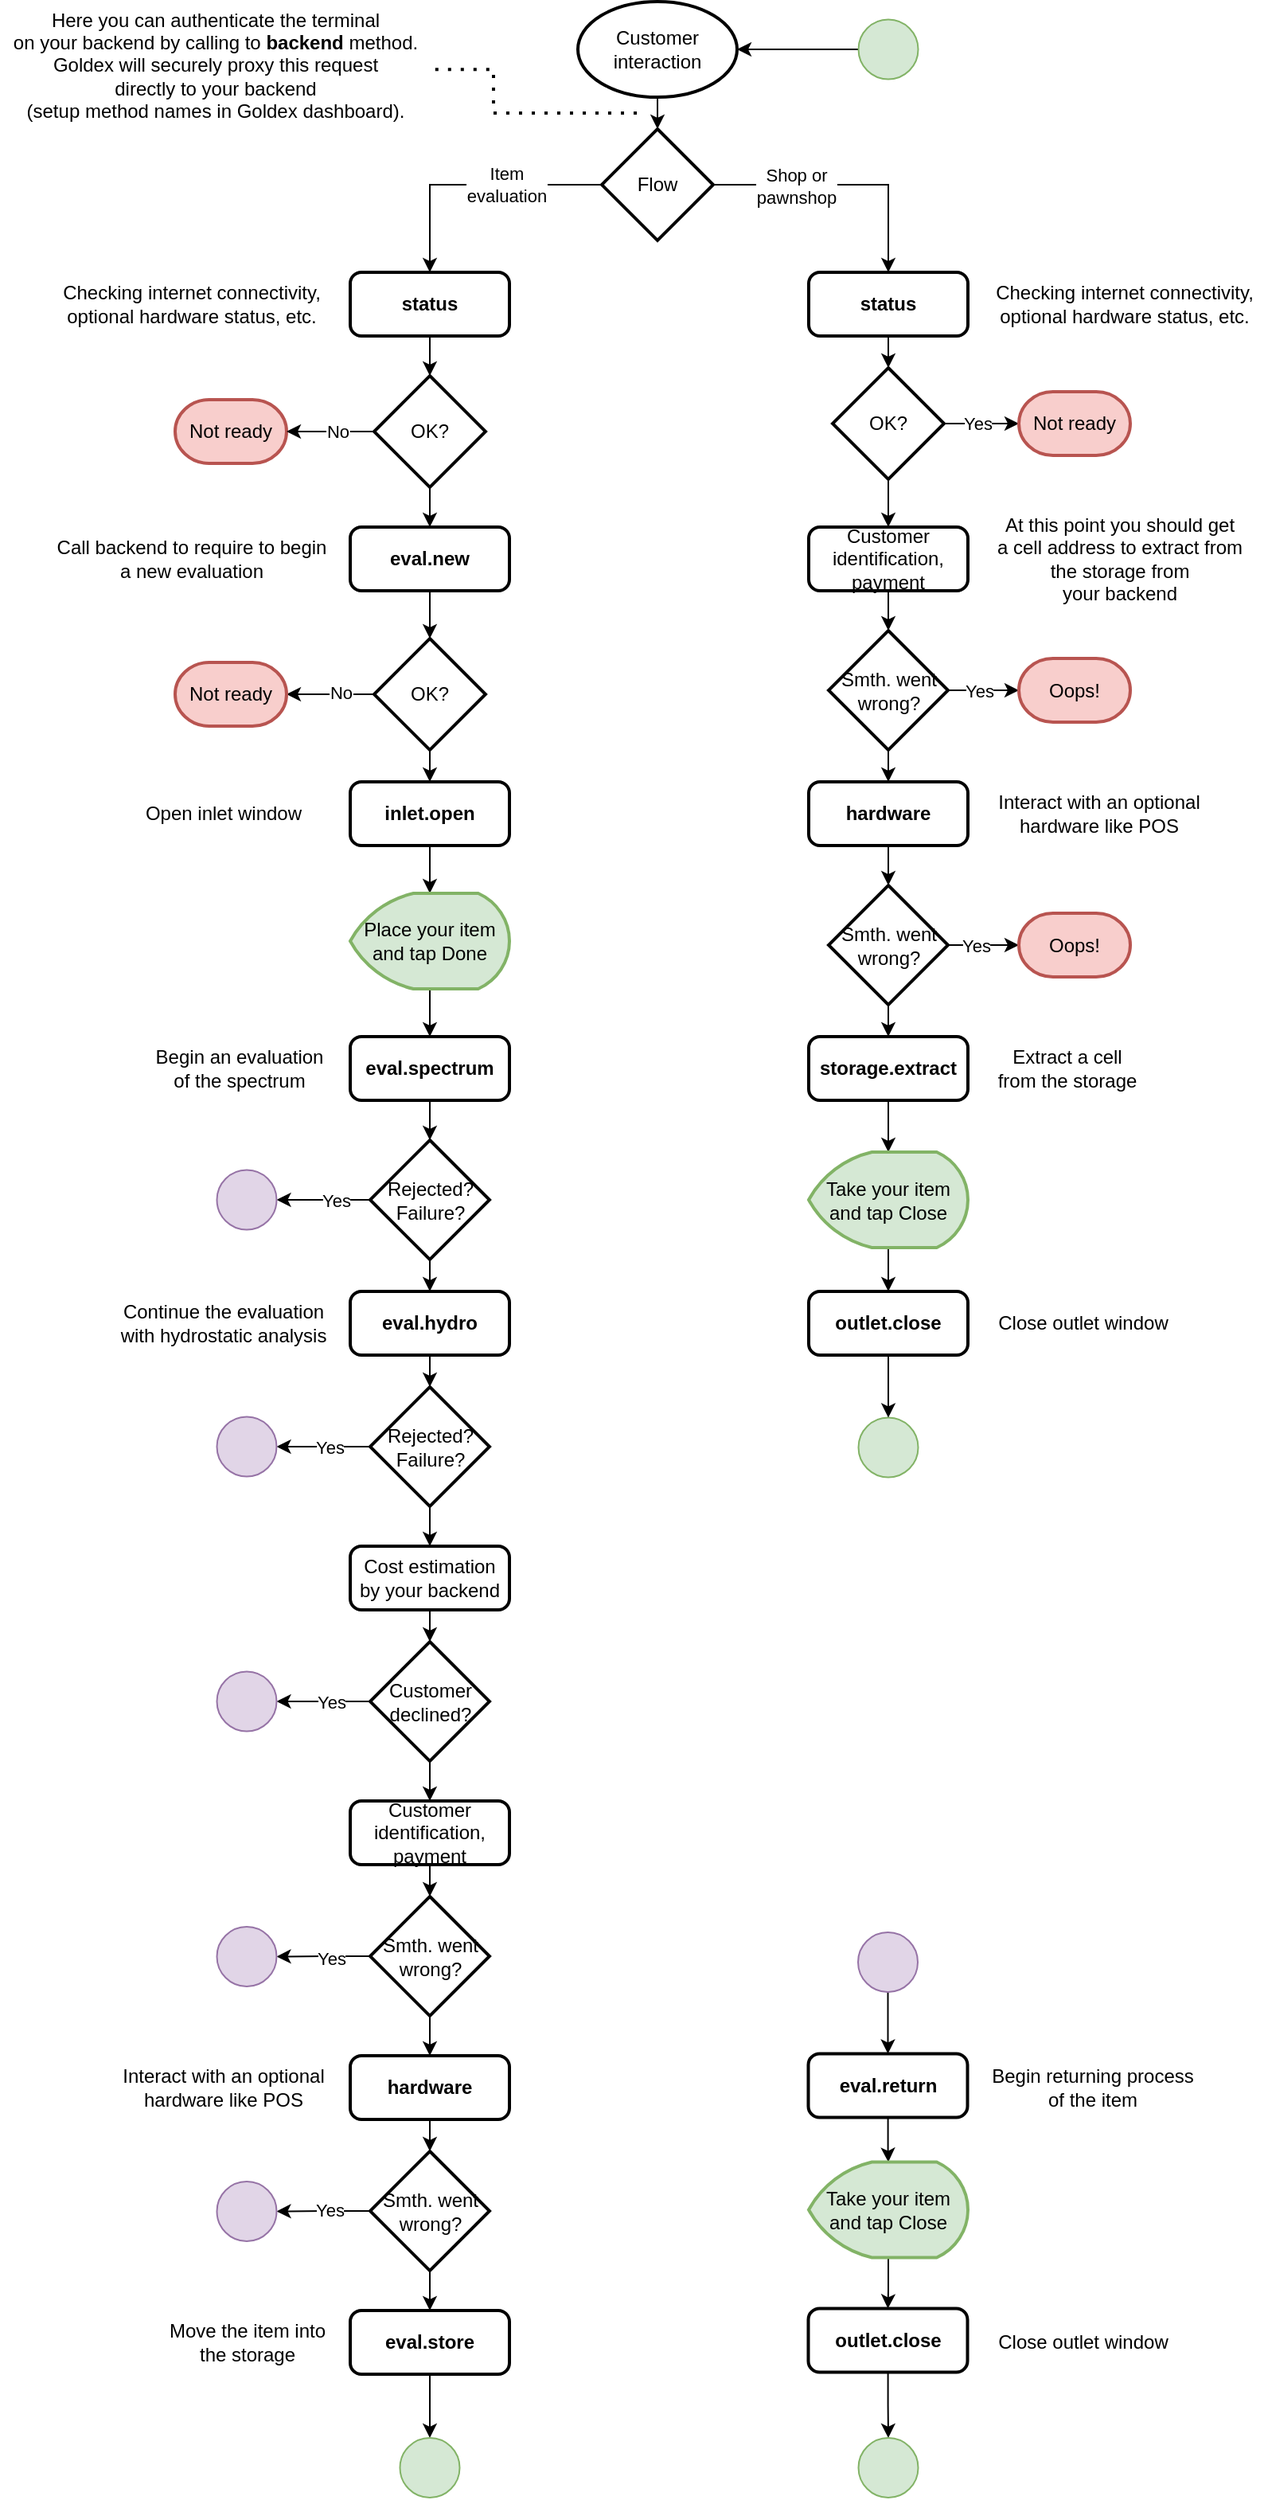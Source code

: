<mxfile version="15.4.0" type="device"><diagram name="Page-1" id="c7558073-3199-34d8-9f00-42111426c3f3"><mxGraphModel dx="4063" dy="2377" grid="1" gridSize="10" guides="1" tooltips="1" connect="1" arrows="1" fold="1" page="1" pageScale="1" pageWidth="826" pageHeight="1169" background="none" math="0" shadow="0"><root><mxCell id="0"/><mxCell id="1" parent="0"/><mxCell id="Kv47ocOxFA50pSJ0t36f-98" style="edgeStyle=orthogonalEdgeStyle;rounded=0;orthogonalLoop=1;jettySize=auto;html=1;exitX=0.5;exitY=1;exitDx=0;exitDy=0;exitPerimeter=0;entryX=0.5;entryY=0;entryDx=0;entryDy=0;entryPerimeter=0;" edge="1" parent="1" source="Kv47ocOxFA50pSJ0t36f-96" target="Kv47ocOxFA50pSJ0t36f-97"><mxGeometry relative="1" as="geometry"/></mxCell><mxCell id="Kv47ocOxFA50pSJ0t36f-96" value="Customer&lt;br&gt;interaction" style="strokeWidth=2;html=1;shape=mxgraph.flowchart.start_1;whiteSpace=wrap;" vertex="1" parent="1"><mxGeometry x="363" y="30" width="100" height="60" as="geometry"/></mxCell><mxCell id="Kv47ocOxFA50pSJ0t36f-103" style="edgeStyle=orthogonalEdgeStyle;rounded=0;orthogonalLoop=1;jettySize=auto;html=1;entryX=0.5;entryY=0;entryDx=0;entryDy=0;" edge="1" parent="1" source="Kv47ocOxFA50pSJ0t36f-97" target="Kv47ocOxFA50pSJ0t36f-101"><mxGeometry relative="1" as="geometry"/></mxCell><mxCell id="Kv47ocOxFA50pSJ0t36f-117" value="Item &lt;br&gt;evaluation" style="edgeLabel;html=1;align=center;verticalAlign=middle;resizable=0;points=[];" vertex="1" connectable="0" parent="Kv47ocOxFA50pSJ0t36f-103"><mxGeometry x="-0.26" relative="1" as="geometry"><mxPoint as="offset"/></mxGeometry></mxCell><mxCell id="Kv47ocOxFA50pSJ0t36f-213" style="edgeStyle=orthogonalEdgeStyle;rounded=0;orthogonalLoop=1;jettySize=auto;html=1;entryX=0.5;entryY=0;entryDx=0;entryDy=0;" edge="1" parent="1" source="Kv47ocOxFA50pSJ0t36f-97" target="Kv47ocOxFA50pSJ0t36f-211"><mxGeometry relative="1" as="geometry"/></mxCell><mxCell id="Kv47ocOxFA50pSJ0t36f-214" value="Shop or&lt;br&gt;pawnshop" style="edgeLabel;html=1;align=center;verticalAlign=middle;resizable=0;points=[];" vertex="1" connectable="0" parent="Kv47ocOxFA50pSJ0t36f-213"><mxGeometry x="-0.376" y="-1" relative="1" as="geometry"><mxPoint as="offset"/></mxGeometry></mxCell><mxCell id="Kv47ocOxFA50pSJ0t36f-97" value="Flow" style="strokeWidth=2;html=1;shape=mxgraph.flowchart.decision;whiteSpace=wrap;" vertex="1" parent="1"><mxGeometry x="378" y="110" width="70" height="70" as="geometry"/></mxCell><mxCell id="Kv47ocOxFA50pSJ0t36f-105" style="edgeStyle=orthogonalEdgeStyle;rounded=0;orthogonalLoop=1;jettySize=auto;html=1;entryX=0.5;entryY=0;entryDx=0;entryDy=0;entryPerimeter=0;" edge="1" parent="1" source="Kv47ocOxFA50pSJ0t36f-101" target="Kv47ocOxFA50pSJ0t36f-104"><mxGeometry relative="1" as="geometry"/></mxCell><mxCell id="Kv47ocOxFA50pSJ0t36f-101" value="&lt;b&gt;status&lt;/b&gt;" style="rounded=1;whiteSpace=wrap;html=1;absoluteArcSize=1;arcSize=14;strokeWidth=2;" vertex="1" parent="1"><mxGeometry x="220" y="200" width="100" height="40" as="geometry"/></mxCell><mxCell id="Kv47ocOxFA50pSJ0t36f-102" value="Not ready" style="strokeWidth=2;html=1;shape=mxgraph.flowchart.terminator;whiteSpace=wrap;fillColor=#f8cecc;strokeColor=#b85450;" vertex="1" parent="1"><mxGeometry x="110" y="280" width="70" height="40" as="geometry"/></mxCell><mxCell id="Kv47ocOxFA50pSJ0t36f-106" style="edgeStyle=orthogonalEdgeStyle;rounded=0;orthogonalLoop=1;jettySize=auto;html=1;exitX=0;exitY=0.5;exitDx=0;exitDy=0;exitPerimeter=0;entryX=1;entryY=0.5;entryDx=0;entryDy=0;entryPerimeter=0;" edge="1" parent="1" source="Kv47ocOxFA50pSJ0t36f-104" target="Kv47ocOxFA50pSJ0t36f-102"><mxGeometry relative="1" as="geometry"/></mxCell><mxCell id="Kv47ocOxFA50pSJ0t36f-107" value="No" style="edgeLabel;html=1;align=center;verticalAlign=middle;resizable=0;points=[];" vertex="1" connectable="0" parent="Kv47ocOxFA50pSJ0t36f-106"><mxGeometry x="-0.172" relative="1" as="geometry"><mxPoint as="offset"/></mxGeometry></mxCell><mxCell id="Kv47ocOxFA50pSJ0t36f-109" style="edgeStyle=orthogonalEdgeStyle;rounded=0;orthogonalLoop=1;jettySize=auto;html=1;entryX=0.5;entryY=0;entryDx=0;entryDy=0;" edge="1" parent="1" source="Kv47ocOxFA50pSJ0t36f-104" target="Kv47ocOxFA50pSJ0t36f-108"><mxGeometry relative="1" as="geometry"/></mxCell><mxCell id="Kv47ocOxFA50pSJ0t36f-104" value="OK?" style="strokeWidth=2;html=1;shape=mxgraph.flowchart.decision;whiteSpace=wrap;" vertex="1" parent="1"><mxGeometry x="235" y="265" width="70" height="70" as="geometry"/></mxCell><mxCell id="Kv47ocOxFA50pSJ0t36f-116" style="edgeStyle=orthogonalEdgeStyle;rounded=0;orthogonalLoop=1;jettySize=auto;html=1;entryX=0.5;entryY=0;entryDx=0;entryDy=0;entryPerimeter=0;" edge="1" parent="1" source="Kv47ocOxFA50pSJ0t36f-108" target="Kv47ocOxFA50pSJ0t36f-112"><mxGeometry relative="1" as="geometry"/></mxCell><mxCell id="Kv47ocOxFA50pSJ0t36f-108" value="&lt;b&gt;eval.new&lt;/b&gt;" style="rounded=1;whiteSpace=wrap;html=1;absoluteArcSize=1;arcSize=14;strokeWidth=2;" vertex="1" parent="1"><mxGeometry x="220" y="360" width="100" height="40" as="geometry"/></mxCell><mxCell id="Kv47ocOxFA50pSJ0t36f-111" value="Checking internet connectivity,&lt;br&gt;optional hardware status, etc." style="text;html=1;align=center;verticalAlign=middle;resizable=0;points=[];autosize=1;strokeColor=none;fillColor=none;" vertex="1" parent="1"><mxGeometry x="30" y="205" width="180" height="30" as="geometry"/></mxCell><mxCell id="Kv47ocOxFA50pSJ0t36f-114" style="edgeStyle=orthogonalEdgeStyle;rounded=0;orthogonalLoop=1;jettySize=auto;html=1;entryX=1;entryY=0.5;entryDx=0;entryDy=0;entryPerimeter=0;" edge="1" parent="1" source="Kv47ocOxFA50pSJ0t36f-112" target="Kv47ocOxFA50pSJ0t36f-113"><mxGeometry relative="1" as="geometry"/></mxCell><mxCell id="Kv47ocOxFA50pSJ0t36f-115" value="No" style="edgeLabel;html=1;align=center;verticalAlign=middle;resizable=0;points=[];" vertex="1" connectable="0" parent="Kv47ocOxFA50pSJ0t36f-114"><mxGeometry x="-0.231" y="-1" relative="1" as="geometry"><mxPoint as="offset"/></mxGeometry></mxCell><mxCell id="Kv47ocOxFA50pSJ0t36f-119" style="edgeStyle=orthogonalEdgeStyle;rounded=0;orthogonalLoop=1;jettySize=auto;html=1;entryX=0.5;entryY=0;entryDx=0;entryDy=0;" edge="1" parent="1" source="Kv47ocOxFA50pSJ0t36f-112" target="Kv47ocOxFA50pSJ0t36f-118"><mxGeometry relative="1" as="geometry"/></mxCell><mxCell id="Kv47ocOxFA50pSJ0t36f-112" value="OK?" style="strokeWidth=2;html=1;shape=mxgraph.flowchart.decision;whiteSpace=wrap;" vertex="1" parent="1"><mxGeometry x="235" y="430" width="70" height="70" as="geometry"/></mxCell><mxCell id="Kv47ocOxFA50pSJ0t36f-113" value="Not ready" style="strokeWidth=2;html=1;shape=mxgraph.flowchart.terminator;whiteSpace=wrap;fillColor=#f8cecc;strokeColor=#b85450;" vertex="1" parent="1"><mxGeometry x="110" y="445" width="70" height="40" as="geometry"/></mxCell><mxCell id="Kv47ocOxFA50pSJ0t36f-171" style="edgeStyle=orthogonalEdgeStyle;rounded=0;orthogonalLoop=1;jettySize=auto;html=1;entryX=0.5;entryY=0;entryDx=0;entryDy=0;entryPerimeter=0;" edge="1" parent="1" source="Kv47ocOxFA50pSJ0t36f-118" target="Kv47ocOxFA50pSJ0t36f-170"><mxGeometry relative="1" as="geometry"/></mxCell><mxCell id="Kv47ocOxFA50pSJ0t36f-118" value="&lt;b&gt;inlet.open&lt;/b&gt;" style="rounded=1;whiteSpace=wrap;html=1;absoluteArcSize=1;arcSize=14;strokeWidth=2;" vertex="1" parent="1"><mxGeometry x="220" y="520" width="100" height="40" as="geometry"/></mxCell><mxCell id="Kv47ocOxFA50pSJ0t36f-120" value="Call backend to require to begin&lt;br&gt;a new evaluation" style="text;html=1;align=center;verticalAlign=middle;resizable=0;points=[];autosize=1;strokeColor=none;fillColor=none;" vertex="1" parent="1"><mxGeometry x="30" y="365" width="180" height="30" as="geometry"/></mxCell><mxCell id="Kv47ocOxFA50pSJ0t36f-121" value="Open inlet window" style="text;html=1;align=center;verticalAlign=middle;resizable=0;points=[];autosize=1;strokeColor=none;fillColor=none;" vertex="1" parent="1"><mxGeometry x="85" y="530" width="110" height="20" as="geometry"/></mxCell><mxCell id="Kv47ocOxFA50pSJ0t36f-126" style="edgeStyle=orthogonalEdgeStyle;rounded=0;orthogonalLoop=1;jettySize=auto;html=1;entryX=0.5;entryY=0;entryDx=0;entryDy=0;entryPerimeter=0;" edge="1" parent="1" source="Kv47ocOxFA50pSJ0t36f-122" target="Kv47ocOxFA50pSJ0t36f-125"><mxGeometry relative="1" as="geometry"/></mxCell><mxCell id="Kv47ocOxFA50pSJ0t36f-122" value="&lt;b&gt;eval.spectrum&lt;/b&gt;" style="rounded=1;whiteSpace=wrap;html=1;absoluteArcSize=1;arcSize=14;strokeWidth=2;" vertex="1" parent="1"><mxGeometry x="220" y="680" width="100" height="40" as="geometry"/></mxCell><mxCell id="Kv47ocOxFA50pSJ0t36f-124" value="Begin an evaluation&lt;br&gt;of the spectrum" style="text;html=1;align=center;verticalAlign=middle;resizable=0;points=[];autosize=1;strokeColor=none;fillColor=none;" vertex="1" parent="1"><mxGeometry x="90" y="685" width="120" height="30" as="geometry"/></mxCell><mxCell id="Kv47ocOxFA50pSJ0t36f-130" style="edgeStyle=orthogonalEdgeStyle;rounded=0;orthogonalLoop=1;jettySize=auto;html=1;entryX=0.5;entryY=0;entryDx=0;entryDy=0;" edge="1" parent="1" source="Kv47ocOxFA50pSJ0t36f-125" target="Kv47ocOxFA50pSJ0t36f-129"><mxGeometry relative="1" as="geometry"/></mxCell><mxCell id="Kv47ocOxFA50pSJ0t36f-141" style="edgeStyle=orthogonalEdgeStyle;rounded=0;orthogonalLoop=1;jettySize=auto;html=1;exitX=0;exitY=0.5;exitDx=0;exitDy=0;exitPerimeter=0;entryX=1;entryY=0.5;entryDx=0;entryDy=0;entryPerimeter=0;" edge="1" parent="1" source="Kv47ocOxFA50pSJ0t36f-125" target="Kv47ocOxFA50pSJ0t36f-151"><mxGeometry relative="1" as="geometry"><mxPoint x="80" y="782.833" as="targetPoint"/></mxGeometry></mxCell><mxCell id="Kv47ocOxFA50pSJ0t36f-205" value="Yes" style="edgeLabel;html=1;align=center;verticalAlign=middle;resizable=0;points=[];" vertex="1" connectable="0" parent="Kv47ocOxFA50pSJ0t36f-141"><mxGeometry x="-0.247" relative="1" as="geometry"><mxPoint as="offset"/></mxGeometry></mxCell><mxCell id="Kv47ocOxFA50pSJ0t36f-125" value="Rejected?&lt;br&gt;Failure?" style="strokeWidth=2;html=1;shape=mxgraph.flowchart.decision;whiteSpace=wrap;" vertex="1" parent="1"><mxGeometry x="232.5" y="745" width="75" height="75" as="geometry"/></mxCell><mxCell id="Kv47ocOxFA50pSJ0t36f-132" style="edgeStyle=orthogonalEdgeStyle;rounded=0;orthogonalLoop=1;jettySize=auto;html=1;entryX=0.5;entryY=0;entryDx=0;entryDy=0;entryPerimeter=0;" edge="1" parent="1" source="Kv47ocOxFA50pSJ0t36f-129" target="Kv47ocOxFA50pSJ0t36f-131"><mxGeometry relative="1" as="geometry"/></mxCell><mxCell id="Kv47ocOxFA50pSJ0t36f-129" value="&lt;b&gt;eval.hydro&lt;/b&gt;" style="rounded=1;whiteSpace=wrap;html=1;absoluteArcSize=1;arcSize=14;strokeWidth=2;" vertex="1" parent="1"><mxGeometry x="220" y="840" width="100" height="40" as="geometry"/></mxCell><mxCell id="Kv47ocOxFA50pSJ0t36f-136" style="edgeStyle=orthogonalEdgeStyle;rounded=0;orthogonalLoop=1;jettySize=auto;html=1;entryX=0.5;entryY=0;entryDx=0;entryDy=0;" edge="1" parent="1" source="Kv47ocOxFA50pSJ0t36f-131" target="Kv47ocOxFA50pSJ0t36f-134"><mxGeometry relative="1" as="geometry"/></mxCell><mxCell id="Kv47ocOxFA50pSJ0t36f-140" style="edgeStyle=orthogonalEdgeStyle;rounded=0;orthogonalLoop=1;jettySize=auto;html=1;exitX=0;exitY=0.5;exitDx=0;exitDy=0;exitPerimeter=0;entryX=1;entryY=0.5;entryDx=0;entryDy=0;entryPerimeter=0;" edge="1" parent="1" source="Kv47ocOxFA50pSJ0t36f-131" target="Kv47ocOxFA50pSJ0t36f-152"><mxGeometry relative="1" as="geometry"><mxPoint x="80" y="937.833" as="targetPoint"/></mxGeometry></mxCell><mxCell id="Kv47ocOxFA50pSJ0t36f-206" value="Yes" style="edgeLabel;html=1;align=center;verticalAlign=middle;resizable=0;points=[];" vertex="1" connectable="0" parent="Kv47ocOxFA50pSJ0t36f-140"><mxGeometry x="-0.134" relative="1" as="geometry"><mxPoint as="offset"/></mxGeometry></mxCell><mxCell id="Kv47ocOxFA50pSJ0t36f-131" value="Rejected?&lt;br&gt;Failure?" style="strokeWidth=2;html=1;shape=mxgraph.flowchart.decision;whiteSpace=wrap;" vertex="1" parent="1"><mxGeometry x="232.5" y="900" width="75" height="75" as="geometry"/></mxCell><mxCell id="Kv47ocOxFA50pSJ0t36f-138" style="edgeStyle=orthogonalEdgeStyle;rounded=0;orthogonalLoop=1;jettySize=auto;html=1;entryX=0.5;entryY=0;entryDx=0;entryDy=0;entryPerimeter=0;" edge="1" parent="1" source="Kv47ocOxFA50pSJ0t36f-134" target="Kv47ocOxFA50pSJ0t36f-137"><mxGeometry relative="1" as="geometry"/></mxCell><mxCell id="Kv47ocOxFA50pSJ0t36f-134" value="Cost estimation by your backend" style="rounded=1;whiteSpace=wrap;html=1;absoluteArcSize=1;arcSize=14;strokeWidth=2;" vertex="1" parent="1"><mxGeometry x="220" y="1000" width="100" height="40" as="geometry"/></mxCell><mxCell id="Kv47ocOxFA50pSJ0t36f-135" value="Continue the evaluation&lt;br&gt;with hydrostatic analysis" style="text;html=1;align=center;verticalAlign=middle;resizable=0;points=[];autosize=1;strokeColor=none;fillColor=none;" vertex="1" parent="1"><mxGeometry x="70" y="845" width="140" height="30" as="geometry"/></mxCell><mxCell id="Kv47ocOxFA50pSJ0t36f-139" style="edgeStyle=orthogonalEdgeStyle;rounded=0;orthogonalLoop=1;jettySize=auto;html=1;exitX=0;exitY=0.5;exitDx=0;exitDy=0;exitPerimeter=0;startArrow=none;entryX=1;entryY=0.5;entryDx=0;entryDy=0;entryPerimeter=0;" edge="1" parent="1" source="Kv47ocOxFA50pSJ0t36f-153" target="Kv47ocOxFA50pSJ0t36f-153"><mxGeometry relative="1" as="geometry"><mxPoint x="60" y="1097.4" as="targetPoint"/></mxGeometry></mxCell><mxCell id="Kv47ocOxFA50pSJ0t36f-143" style="edgeStyle=orthogonalEdgeStyle;rounded=0;orthogonalLoop=1;jettySize=auto;html=1;entryX=0.5;entryY=0;entryDx=0;entryDy=0;" edge="1" parent="1" source="Kv47ocOxFA50pSJ0t36f-137" target="Kv47ocOxFA50pSJ0t36f-142"><mxGeometry relative="1" as="geometry"/></mxCell><mxCell id="Kv47ocOxFA50pSJ0t36f-156" style="edgeStyle=orthogonalEdgeStyle;rounded=0;orthogonalLoop=1;jettySize=auto;html=1;exitX=0;exitY=0.5;exitDx=0;exitDy=0;exitPerimeter=0;entryX=1;entryY=0.5;entryDx=0;entryDy=0;entryPerimeter=0;" edge="1" parent="1" source="Kv47ocOxFA50pSJ0t36f-137" target="Kv47ocOxFA50pSJ0t36f-153"><mxGeometry relative="1" as="geometry"/></mxCell><mxCell id="Kv47ocOxFA50pSJ0t36f-207" value="Yes" style="edgeLabel;html=1;align=center;verticalAlign=middle;resizable=0;points=[];" vertex="1" connectable="0" parent="Kv47ocOxFA50pSJ0t36f-156"><mxGeometry x="-0.153" relative="1" as="geometry"><mxPoint as="offset"/></mxGeometry></mxCell><mxCell id="Kv47ocOxFA50pSJ0t36f-137" value="Customer&lt;br&gt;declined?" style="strokeWidth=2;html=1;shape=mxgraph.flowchart.decision;whiteSpace=wrap;" vertex="1" parent="1"><mxGeometry x="232.5" y="1060" width="75" height="75" as="geometry"/></mxCell><mxCell id="Kv47ocOxFA50pSJ0t36f-145" style="edgeStyle=orthogonalEdgeStyle;rounded=0;orthogonalLoop=1;jettySize=auto;html=1;exitX=0.5;exitY=1;exitDx=0;exitDy=0;entryX=0.5;entryY=0;entryDx=0;entryDy=0;entryPerimeter=0;" edge="1" parent="1" source="Kv47ocOxFA50pSJ0t36f-142" target="Kv47ocOxFA50pSJ0t36f-144"><mxGeometry relative="1" as="geometry"/></mxCell><mxCell id="Kv47ocOxFA50pSJ0t36f-142" value="Customer identification, payment" style="rounded=1;whiteSpace=wrap;html=1;absoluteArcSize=1;arcSize=14;strokeWidth=2;" vertex="1" parent="1"><mxGeometry x="220" y="1160" width="100" height="40" as="geometry"/></mxCell><mxCell id="Kv47ocOxFA50pSJ0t36f-146" style="edgeStyle=orthogonalEdgeStyle;rounded=0;orthogonalLoop=1;jettySize=auto;html=1;exitX=0;exitY=0.5;exitDx=0;exitDy=0;exitPerimeter=0;entryX=1;entryY=0.5;entryDx=0;entryDy=0;entryPerimeter=0;" edge="1" parent="1" source="Kv47ocOxFA50pSJ0t36f-144" target="Kv47ocOxFA50pSJ0t36f-155"><mxGeometry relative="1" as="geometry"><mxPoint x="-20" y="1257.286" as="targetPoint"/></mxGeometry></mxCell><mxCell id="Kv47ocOxFA50pSJ0t36f-208" value="Yes" style="edgeLabel;html=1;align=center;verticalAlign=middle;resizable=0;points=[];" vertex="1" connectable="0" parent="Kv47ocOxFA50pSJ0t36f-146"><mxGeometry x="-0.167" y="1" relative="1" as="geometry"><mxPoint as="offset"/></mxGeometry></mxCell><mxCell id="Kv47ocOxFA50pSJ0t36f-178" style="edgeStyle=orthogonalEdgeStyle;rounded=0;orthogonalLoop=1;jettySize=auto;html=1;entryX=0.5;entryY=0;entryDx=0;entryDy=0;" edge="1" parent="1" source="Kv47ocOxFA50pSJ0t36f-144" target="Kv47ocOxFA50pSJ0t36f-176"><mxGeometry relative="1" as="geometry"/></mxCell><mxCell id="Kv47ocOxFA50pSJ0t36f-144" value="Smth. went wrong?" style="strokeWidth=2;html=1;shape=mxgraph.flowchart.decision;whiteSpace=wrap;" vertex="1" parent="1"><mxGeometry x="232.5" y="1220" width="75" height="75" as="geometry"/></mxCell><mxCell id="Kv47ocOxFA50pSJ0t36f-164" style="edgeStyle=orthogonalEdgeStyle;rounded=0;orthogonalLoop=1;jettySize=auto;html=1;entryX=0.5;entryY=0;entryDx=0;entryDy=0;entryPerimeter=0;" edge="1" parent="1" source="Kv47ocOxFA50pSJ0t36f-147" target="Kv47ocOxFA50pSJ0t36f-163"><mxGeometry relative="1" as="geometry"/></mxCell><mxCell id="Kv47ocOxFA50pSJ0t36f-147" value="&lt;b&gt;eval.store&lt;/b&gt;" style="rounded=1;whiteSpace=wrap;html=1;absoluteArcSize=1;arcSize=14;strokeWidth=2;" vertex="1" parent="1"><mxGeometry x="220" y="1480" width="100" height="40" as="geometry"/></mxCell><mxCell id="Kv47ocOxFA50pSJ0t36f-149" value="Move the item into&lt;br&gt;the storage" style="text;html=1;align=center;verticalAlign=middle;resizable=0;points=[];autosize=1;strokeColor=none;fillColor=none;" vertex="1" parent="1"><mxGeometry x="100" y="1485" width="110" height="30" as="geometry"/></mxCell><mxCell id="Kv47ocOxFA50pSJ0t36f-168" style="edgeStyle=orthogonalEdgeStyle;rounded=0;orthogonalLoop=1;jettySize=auto;html=1;entryX=0.5;entryY=0;entryDx=0;entryDy=0;entryPerimeter=0;" edge="1" parent="1" source="Kv47ocOxFA50pSJ0t36f-150" target="Kv47ocOxFA50pSJ0t36f-167"><mxGeometry relative="1" as="geometry"/></mxCell><mxCell id="Kv47ocOxFA50pSJ0t36f-150" value="&lt;b&gt;eval.return&lt;/b&gt;" style="rounded=1;whiteSpace=wrap;html=1;absoluteArcSize=1;arcSize=14;strokeWidth=2;" vertex="1" parent="1"><mxGeometry x="507.75" y="1318.75" width="100" height="40" as="geometry"/></mxCell><mxCell id="Kv47ocOxFA50pSJ0t36f-151" value="" style="verticalLabelPosition=bottom;verticalAlign=top;html=1;shape=mxgraph.flowchart.on-page_reference;fillColor=#e1d5e7;strokeColor=#9673a6;" vertex="1" parent="1"><mxGeometry x="136.25" y="763.75" width="37.5" height="37.5" as="geometry"/></mxCell><mxCell id="Kv47ocOxFA50pSJ0t36f-152" value="" style="verticalLabelPosition=bottom;verticalAlign=top;html=1;shape=mxgraph.flowchart.on-page_reference;fillColor=#e1d5e7;strokeColor=#9673a6;" vertex="1" parent="1"><mxGeometry x="136.25" y="918.75" width="37.5" height="37.5" as="geometry"/></mxCell><mxCell id="Kv47ocOxFA50pSJ0t36f-153" value="" style="verticalLabelPosition=bottom;verticalAlign=top;html=1;shape=mxgraph.flowchart.on-page_reference;fillColor=#e1d5e7;strokeColor=#9673a6;" vertex="1" parent="1"><mxGeometry x="136.25" y="1078.75" width="37.5" height="37.5" as="geometry"/></mxCell><mxCell id="Kv47ocOxFA50pSJ0t36f-155" value="" style="verticalLabelPosition=bottom;verticalAlign=top;html=1;shape=mxgraph.flowchart.on-page_reference;fillColor=#e1d5e7;strokeColor=#9673a6;" vertex="1" parent="1"><mxGeometry x="136.25" y="1239" width="37.5" height="37.5" as="geometry"/></mxCell><mxCell id="Kv47ocOxFA50pSJ0t36f-158" style="edgeStyle=orthogonalEdgeStyle;rounded=0;orthogonalLoop=1;jettySize=auto;html=1;entryX=0.5;entryY=0;entryDx=0;entryDy=0;" edge="1" parent="1" source="Kv47ocOxFA50pSJ0t36f-157" target="Kv47ocOxFA50pSJ0t36f-150"><mxGeometry relative="1" as="geometry"/></mxCell><mxCell id="Kv47ocOxFA50pSJ0t36f-157" value="" style="verticalLabelPosition=bottom;verticalAlign=top;html=1;shape=mxgraph.flowchart.on-page_reference;fillColor=#e1d5e7;strokeColor=#9673a6;" vertex="1" parent="1"><mxGeometry x="539" y="1242.5" width="37.5" height="37.5" as="geometry"/></mxCell><mxCell id="Kv47ocOxFA50pSJ0t36f-159" value="Begin returning process&lt;br&gt;of the item" style="text;html=1;align=center;verticalAlign=middle;resizable=0;points=[];autosize=1;strokeColor=none;fillColor=none;" vertex="1" parent="1"><mxGeometry x="615.5" y="1325" width="140" height="30" as="geometry"/></mxCell><mxCell id="Kv47ocOxFA50pSJ0t36f-215" style="edgeStyle=orthogonalEdgeStyle;rounded=0;orthogonalLoop=1;jettySize=auto;html=1;entryX=1;entryY=0.5;entryDx=0;entryDy=0;entryPerimeter=0;" edge="1" parent="1" source="Kv47ocOxFA50pSJ0t36f-161" target="Kv47ocOxFA50pSJ0t36f-96"><mxGeometry relative="1" as="geometry"/></mxCell><mxCell id="Kv47ocOxFA50pSJ0t36f-161" value="" style="verticalLabelPosition=bottom;verticalAlign=top;html=1;shape=mxgraph.flowchart.on-page_reference;fillColor=#d5e8d4;strokeColor=#82b366;fontStyle=0" vertex="1" parent="1"><mxGeometry x="539.25" y="41.25" width="37.5" height="37.5" as="geometry"/></mxCell><mxCell id="Kv47ocOxFA50pSJ0t36f-163" value="" style="verticalLabelPosition=bottom;verticalAlign=top;html=1;shape=mxgraph.flowchart.on-page_reference;fillColor=#d5e8d4;strokeColor=#82b366;" vertex="1" parent="1"><mxGeometry x="251.25" y="1560" width="37.5" height="37.5" as="geometry"/></mxCell><mxCell id="Kv47ocOxFA50pSJ0t36f-174" style="edgeStyle=orthogonalEdgeStyle;rounded=0;orthogonalLoop=1;jettySize=auto;html=1;entryX=0.5;entryY=0;entryDx=0;entryDy=0;entryPerimeter=0;" edge="1" parent="1" source="Kv47ocOxFA50pSJ0t36f-165" target="Kv47ocOxFA50pSJ0t36f-173"><mxGeometry relative="1" as="geometry"/></mxCell><mxCell id="Kv47ocOxFA50pSJ0t36f-165" value="&lt;b&gt;outlet.close&lt;/b&gt;" style="rounded=1;whiteSpace=wrap;html=1;absoluteArcSize=1;arcSize=14;strokeWidth=2;" vertex="1" parent="1"><mxGeometry x="507.75" y="1478.75" width="100" height="40" as="geometry"/></mxCell><mxCell id="Kv47ocOxFA50pSJ0t36f-169" style="edgeStyle=orthogonalEdgeStyle;rounded=0;orthogonalLoop=1;jettySize=auto;html=1;entryX=0.5;entryY=0;entryDx=0;entryDy=0;" edge="1" parent="1" source="Kv47ocOxFA50pSJ0t36f-167" target="Kv47ocOxFA50pSJ0t36f-165"><mxGeometry relative="1" as="geometry"/></mxCell><mxCell id="Kv47ocOxFA50pSJ0t36f-167" value="Take your item&lt;br&gt;and tap Close" style="strokeWidth=2;html=1;shape=mxgraph.flowchart.display;whiteSpace=wrap;fillColor=#d5e8d4;strokeColor=#82b366;" vertex="1" parent="1"><mxGeometry x="508" y="1386.75" width="100" height="60" as="geometry"/></mxCell><mxCell id="Kv47ocOxFA50pSJ0t36f-172" style="edgeStyle=orthogonalEdgeStyle;rounded=0;orthogonalLoop=1;jettySize=auto;html=1;entryX=0.5;entryY=0;entryDx=0;entryDy=0;" edge="1" parent="1" source="Kv47ocOxFA50pSJ0t36f-170" target="Kv47ocOxFA50pSJ0t36f-122"><mxGeometry relative="1" as="geometry"/></mxCell><mxCell id="Kv47ocOxFA50pSJ0t36f-170" value="Place your item&lt;br&gt;and tap Done" style="strokeWidth=2;html=1;shape=mxgraph.flowchart.display;whiteSpace=wrap;fillColor=#d5e8d4;strokeColor=#82b366;" vertex="1" parent="1"><mxGeometry x="220" y="590" width="100" height="60" as="geometry"/></mxCell><mxCell id="Kv47ocOxFA50pSJ0t36f-173" value="" style="verticalLabelPosition=bottom;verticalAlign=top;html=1;shape=mxgraph.flowchart.on-page_reference;fillColor=#d5e8d4;strokeColor=#82b366;" vertex="1" parent="1"><mxGeometry x="539.25" y="1560" width="37.5" height="37.5" as="geometry"/></mxCell><mxCell id="Kv47ocOxFA50pSJ0t36f-175" value="Close outlet window" style="text;html=1;align=center;verticalAlign=middle;resizable=0;points=[];autosize=1;strokeColor=none;fillColor=none;" vertex="1" parent="1"><mxGeometry x="620" y="1490" width="120" height="20" as="geometry"/></mxCell><mxCell id="Kv47ocOxFA50pSJ0t36f-185" style="edgeStyle=orthogonalEdgeStyle;rounded=0;orthogonalLoop=1;jettySize=auto;html=1;entryX=0.5;entryY=0;entryDx=0;entryDy=0;entryPerimeter=0;" edge="1" parent="1" source="Kv47ocOxFA50pSJ0t36f-176" target="Kv47ocOxFA50pSJ0t36f-183"><mxGeometry relative="1" as="geometry"/></mxCell><mxCell id="Kv47ocOxFA50pSJ0t36f-176" value="&lt;b&gt;hardware&lt;/b&gt;" style="rounded=1;whiteSpace=wrap;html=1;absoluteArcSize=1;arcSize=14;strokeWidth=2;" vertex="1" parent="1"><mxGeometry x="220" y="1320" width="100" height="40" as="geometry"/></mxCell><mxCell id="Kv47ocOxFA50pSJ0t36f-177" value="Interact with an optional&lt;br&gt;hardware like POS" style="text;html=1;align=center;verticalAlign=middle;resizable=0;points=[];autosize=1;strokeColor=none;fillColor=none;" vertex="1" parent="1"><mxGeometry x="70" y="1325" width="140" height="30" as="geometry"/></mxCell><mxCell id="Kv47ocOxFA50pSJ0t36f-180" value="Here you can authenticate the terminal &lt;br&gt;on your backend by calling to &lt;b&gt;backend &lt;/b&gt;method.&lt;br&gt;Goldex will securely proxy this request &lt;br&gt;directly to your backend &lt;br&gt;(setup method names in Goldex dashboard)." style="text;html=1;align=center;verticalAlign=middle;resizable=0;points=[];autosize=1;strokeColor=none;fillColor=none;" vertex="1" parent="1"><mxGeometry y="30" width="270" height="80" as="geometry"/></mxCell><mxCell id="Kv47ocOxFA50pSJ0t36f-181" value="" style="endArrow=none;dashed=1;html=1;dashPattern=1 3;strokeWidth=2;rounded=0;edgeStyle=orthogonalEdgeStyle;entryX=1.012;entryY=0.533;entryDx=0;entryDy=0;entryPerimeter=0;" edge="1" parent="1" target="Kv47ocOxFA50pSJ0t36f-180"><mxGeometry width="50" height="50" relative="1" as="geometry"><mxPoint x="400" y="100" as="sourcePoint"/><mxPoint x="230" y="100" as="targetPoint"/><Array as="points"><mxPoint x="310" y="100"/><mxPoint x="310" y="73"/></Array></mxGeometry></mxCell><mxCell id="Kv47ocOxFA50pSJ0t36f-182" style="edgeStyle=orthogonalEdgeStyle;rounded=0;orthogonalLoop=1;jettySize=auto;html=1;exitX=0;exitY=0.5;exitDx=0;exitDy=0;exitPerimeter=0;entryX=1;entryY=0.5;entryDx=0;entryDy=0;entryPerimeter=0;" edge="1" parent="1" source="Kv47ocOxFA50pSJ0t36f-183" target="Kv47ocOxFA50pSJ0t36f-184"><mxGeometry relative="1" as="geometry"><mxPoint x="-20" y="1417.286" as="targetPoint"/></mxGeometry></mxCell><mxCell id="Kv47ocOxFA50pSJ0t36f-209" value="Yes" style="edgeLabel;html=1;align=center;verticalAlign=middle;resizable=0;points=[];" vertex="1" connectable="0" parent="Kv47ocOxFA50pSJ0t36f-182"><mxGeometry x="-0.129" y="-1" relative="1" as="geometry"><mxPoint as="offset"/></mxGeometry></mxCell><mxCell id="Kv47ocOxFA50pSJ0t36f-186" style="edgeStyle=orthogonalEdgeStyle;rounded=0;orthogonalLoop=1;jettySize=auto;html=1;entryX=0.5;entryY=0;entryDx=0;entryDy=0;" edge="1" parent="1" source="Kv47ocOxFA50pSJ0t36f-183" target="Kv47ocOxFA50pSJ0t36f-147"><mxGeometry relative="1" as="geometry"/></mxCell><mxCell id="Kv47ocOxFA50pSJ0t36f-183" value="Smth. went wrong?" style="strokeWidth=2;html=1;shape=mxgraph.flowchart.decision;whiteSpace=wrap;" vertex="1" parent="1"><mxGeometry x="232.5" y="1380" width="75" height="75" as="geometry"/></mxCell><mxCell id="Kv47ocOxFA50pSJ0t36f-184" value="" style="verticalLabelPosition=bottom;verticalAlign=top;html=1;shape=mxgraph.flowchart.on-page_reference;fillColor=#e1d5e7;strokeColor=#9673a6;" vertex="1" parent="1"><mxGeometry x="136.25" y="1399" width="37.5" height="37.5" as="geometry"/></mxCell><mxCell id="Kv47ocOxFA50pSJ0t36f-188" style="edgeStyle=orthogonalEdgeStyle;rounded=0;orthogonalLoop=1;jettySize=auto;html=1;exitX=0.5;exitY=1;exitDx=0;exitDy=0;entryX=0.5;entryY=0;entryDx=0;entryDy=0;entryPerimeter=0;" edge="1" parent="1" source="Kv47ocOxFA50pSJ0t36f-189" target="Kv47ocOxFA50pSJ0t36f-192"><mxGeometry relative="1" as="geometry"/></mxCell><mxCell id="Kv47ocOxFA50pSJ0t36f-189" value="Customer identification, payment" style="rounded=1;whiteSpace=wrap;html=1;absoluteArcSize=1;arcSize=14;strokeWidth=2;" vertex="1" parent="1"><mxGeometry x="508" y="360" width="100" height="40" as="geometry"/></mxCell><mxCell id="Kv47ocOxFA50pSJ0t36f-191" style="edgeStyle=orthogonalEdgeStyle;rounded=0;orthogonalLoop=1;jettySize=auto;html=1;entryX=0.5;entryY=0;entryDx=0;entryDy=0;" edge="1" parent="1" source="Kv47ocOxFA50pSJ0t36f-192" target="Kv47ocOxFA50pSJ0t36f-199"><mxGeometry relative="1" as="geometry"/></mxCell><mxCell id="Kv47ocOxFA50pSJ0t36f-219" style="edgeStyle=orthogonalEdgeStyle;rounded=0;orthogonalLoop=1;jettySize=auto;html=1;entryX=0;entryY=0.5;entryDx=0;entryDy=0;entryPerimeter=0;" edge="1" parent="1" source="Kv47ocOxFA50pSJ0t36f-192" target="Kv47ocOxFA50pSJ0t36f-210"><mxGeometry relative="1" as="geometry"/></mxCell><mxCell id="Kv47ocOxFA50pSJ0t36f-220" value="Yes" style="edgeLabel;html=1;align=center;verticalAlign=middle;resizable=0;points=[];" vertex="1" connectable="0" parent="Kv47ocOxFA50pSJ0t36f-219"><mxGeometry x="-0.145" relative="1" as="geometry"><mxPoint as="offset"/></mxGeometry></mxCell><mxCell id="Kv47ocOxFA50pSJ0t36f-192" value="Smth. went wrong?" style="strokeWidth=2;html=1;shape=mxgraph.flowchart.decision;whiteSpace=wrap;" vertex="1" parent="1"><mxGeometry x="520.5" y="425" width="75" height="75" as="geometry"/></mxCell><mxCell id="Kv47ocOxFA50pSJ0t36f-233" style="edgeStyle=orthogonalEdgeStyle;rounded=0;orthogonalLoop=1;jettySize=auto;html=1;entryX=0.5;entryY=0;entryDx=0;entryDy=0;entryPerimeter=0;" edge="1" parent="1" source="Kv47ocOxFA50pSJ0t36f-194" target="Kv47ocOxFA50pSJ0t36f-231"><mxGeometry relative="1" as="geometry"/></mxCell><mxCell id="Kv47ocOxFA50pSJ0t36f-194" value="&lt;b&gt;storage.extract&lt;/b&gt;" style="rounded=1;whiteSpace=wrap;html=1;absoluteArcSize=1;arcSize=14;strokeWidth=2;" vertex="1" parent="1"><mxGeometry x="508" y="680" width="100" height="40" as="geometry"/></mxCell><mxCell id="Kv47ocOxFA50pSJ0t36f-195" value="Extract a cell &lt;br&gt;from the&amp;nbsp;storage" style="text;html=1;align=center;verticalAlign=middle;resizable=0;points=[];autosize=1;strokeColor=none;fillColor=none;" vertex="1" parent="1"><mxGeometry x="620" y="685" width="100" height="30" as="geometry"/></mxCell><mxCell id="Kv47ocOxFA50pSJ0t36f-197" value="" style="verticalLabelPosition=bottom;verticalAlign=top;html=1;shape=mxgraph.flowchart.on-page_reference;fillColor=#d5e8d4;strokeColor=#82b366;" vertex="1" parent="1"><mxGeometry x="539.25" y="919.25" width="37.5" height="37.5" as="geometry"/></mxCell><mxCell id="Kv47ocOxFA50pSJ0t36f-198" style="edgeStyle=orthogonalEdgeStyle;rounded=0;orthogonalLoop=1;jettySize=auto;html=1;entryX=0.5;entryY=0;entryDx=0;entryDy=0;entryPerimeter=0;" edge="1" parent="1" source="Kv47ocOxFA50pSJ0t36f-199" target="Kv47ocOxFA50pSJ0t36f-203"><mxGeometry relative="1" as="geometry"/></mxCell><mxCell id="Kv47ocOxFA50pSJ0t36f-199" value="&lt;b&gt;hardware&lt;/b&gt;" style="rounded=1;whiteSpace=wrap;html=1;absoluteArcSize=1;arcSize=14;strokeWidth=2;" vertex="1" parent="1"><mxGeometry x="508" y="520" width="100" height="40" as="geometry"/></mxCell><mxCell id="Kv47ocOxFA50pSJ0t36f-200" value="Interact with an optional&lt;br&gt;hardware like POS" style="text;html=1;align=center;verticalAlign=middle;resizable=0;points=[];autosize=1;strokeColor=none;fillColor=none;" vertex="1" parent="1"><mxGeometry x="620" y="525" width="140" height="30" as="geometry"/></mxCell><mxCell id="Kv47ocOxFA50pSJ0t36f-202" style="edgeStyle=orthogonalEdgeStyle;rounded=0;orthogonalLoop=1;jettySize=auto;html=1;entryX=0.5;entryY=0;entryDx=0;entryDy=0;" edge="1" parent="1" source="Kv47ocOxFA50pSJ0t36f-203" target="Kv47ocOxFA50pSJ0t36f-194"><mxGeometry relative="1" as="geometry"/></mxCell><mxCell id="Kv47ocOxFA50pSJ0t36f-226" style="edgeStyle=orthogonalEdgeStyle;rounded=0;orthogonalLoop=1;jettySize=auto;html=1;exitX=1;exitY=0.5;exitDx=0;exitDy=0;exitPerimeter=0;entryX=0;entryY=0.5;entryDx=0;entryDy=0;entryPerimeter=0;" edge="1" parent="1" source="Kv47ocOxFA50pSJ0t36f-203" target="Kv47ocOxFA50pSJ0t36f-218"><mxGeometry relative="1" as="geometry"/></mxCell><mxCell id="Kv47ocOxFA50pSJ0t36f-227" value="Yes" style="edgeLabel;html=1;align=center;verticalAlign=middle;resizable=0;points=[];" vertex="1" connectable="0" parent="Kv47ocOxFA50pSJ0t36f-226"><mxGeometry x="-0.213" y="1" relative="1" as="geometry"><mxPoint y="1" as="offset"/></mxGeometry></mxCell><mxCell id="Kv47ocOxFA50pSJ0t36f-203" value="Smth. went wrong?" style="strokeWidth=2;html=1;shape=mxgraph.flowchart.decision;whiteSpace=wrap;" vertex="1" parent="1"><mxGeometry x="520.5" y="585" width="75" height="75" as="geometry"/></mxCell><mxCell id="Kv47ocOxFA50pSJ0t36f-210" value="Oops!" style="strokeWidth=2;html=1;shape=mxgraph.flowchart.terminator;whiteSpace=wrap;fillColor=#f8cecc;strokeColor=#b85450;" vertex="1" parent="1"><mxGeometry x="640" y="442.5" width="70" height="40" as="geometry"/></mxCell><mxCell id="Kv47ocOxFA50pSJ0t36f-224" style="edgeStyle=orthogonalEdgeStyle;rounded=0;orthogonalLoop=1;jettySize=auto;html=1;exitX=0.5;exitY=1;exitDx=0;exitDy=0;entryX=0.5;entryY=0;entryDx=0;entryDy=0;entryPerimeter=0;" edge="1" parent="1" source="Kv47ocOxFA50pSJ0t36f-211" target="Kv47ocOxFA50pSJ0t36f-216"><mxGeometry relative="1" as="geometry"/></mxCell><mxCell id="Kv47ocOxFA50pSJ0t36f-211" value="&lt;b&gt;status&lt;/b&gt;" style="rounded=1;whiteSpace=wrap;html=1;absoluteArcSize=1;arcSize=14;strokeWidth=2;" vertex="1" parent="1"><mxGeometry x="508" y="200" width="100" height="40" as="geometry"/></mxCell><mxCell id="Kv47ocOxFA50pSJ0t36f-212" value="Checking internet connectivity,&lt;br&gt;optional hardware status, etc." style="text;html=1;align=center;verticalAlign=middle;resizable=0;points=[];autosize=1;strokeColor=none;fillColor=none;" vertex="1" parent="1"><mxGeometry x="615.5" y="205" width="180" height="30" as="geometry"/></mxCell><mxCell id="Kv47ocOxFA50pSJ0t36f-221" style="edgeStyle=orthogonalEdgeStyle;rounded=0;orthogonalLoop=1;jettySize=auto;html=1;exitX=1;exitY=0.5;exitDx=0;exitDy=0;exitPerimeter=0;entryX=0;entryY=0.5;entryDx=0;entryDy=0;entryPerimeter=0;" edge="1" parent="1" source="Kv47ocOxFA50pSJ0t36f-216" target="Kv47ocOxFA50pSJ0t36f-217"><mxGeometry relative="1" as="geometry"/></mxCell><mxCell id="Kv47ocOxFA50pSJ0t36f-222" value="Yes" style="edgeLabel;html=1;align=center;verticalAlign=middle;resizable=0;points=[];" vertex="1" connectable="0" parent="Kv47ocOxFA50pSJ0t36f-221"><mxGeometry x="-0.133" relative="1" as="geometry"><mxPoint as="offset"/></mxGeometry></mxCell><mxCell id="Kv47ocOxFA50pSJ0t36f-225" style="edgeStyle=orthogonalEdgeStyle;rounded=0;orthogonalLoop=1;jettySize=auto;html=1;exitX=0.5;exitY=1;exitDx=0;exitDy=0;exitPerimeter=0;entryX=0.5;entryY=0;entryDx=0;entryDy=0;" edge="1" parent="1" source="Kv47ocOxFA50pSJ0t36f-216" target="Kv47ocOxFA50pSJ0t36f-189"><mxGeometry relative="1" as="geometry"/></mxCell><mxCell id="Kv47ocOxFA50pSJ0t36f-216" value="OK?" style="strokeWidth=2;html=1;shape=mxgraph.flowchart.decision;whiteSpace=wrap;" vertex="1" parent="1"><mxGeometry x="523" y="260" width="70" height="70" as="geometry"/></mxCell><mxCell id="Kv47ocOxFA50pSJ0t36f-217" value="Not ready" style="strokeWidth=2;html=1;shape=mxgraph.flowchart.terminator;whiteSpace=wrap;fillColor=#f8cecc;strokeColor=#b85450;" vertex="1" parent="1"><mxGeometry x="640" y="275" width="70" height="40" as="geometry"/></mxCell><mxCell id="Kv47ocOxFA50pSJ0t36f-218" value="Oops!" style="strokeWidth=2;html=1;shape=mxgraph.flowchart.terminator;whiteSpace=wrap;fillColor=#f8cecc;strokeColor=#b85450;" vertex="1" parent="1"><mxGeometry x="640" y="602.5" width="70" height="40" as="geometry"/></mxCell><mxCell id="Kv47ocOxFA50pSJ0t36f-236" style="edgeStyle=orthogonalEdgeStyle;rounded=0;orthogonalLoop=1;jettySize=auto;html=1;entryX=0.5;entryY=0;entryDx=0;entryDy=0;entryPerimeter=0;" edge="1" parent="1" source="Kv47ocOxFA50pSJ0t36f-229" target="Kv47ocOxFA50pSJ0t36f-197"><mxGeometry relative="1" as="geometry"/></mxCell><mxCell id="Kv47ocOxFA50pSJ0t36f-229" value="&lt;b&gt;outlet.close&lt;/b&gt;" style="rounded=1;whiteSpace=wrap;html=1;absoluteArcSize=1;arcSize=14;strokeWidth=2;" vertex="1" parent="1"><mxGeometry x="508" y="840" width="100" height="40" as="geometry"/></mxCell><mxCell id="Kv47ocOxFA50pSJ0t36f-234" style="edgeStyle=orthogonalEdgeStyle;rounded=0;orthogonalLoop=1;jettySize=auto;html=1;exitX=0.5;exitY=1;exitDx=0;exitDy=0;exitPerimeter=0;entryX=0.5;entryY=0;entryDx=0;entryDy=0;" edge="1" parent="1" source="Kv47ocOxFA50pSJ0t36f-231" target="Kv47ocOxFA50pSJ0t36f-229"><mxGeometry relative="1" as="geometry"/></mxCell><mxCell id="Kv47ocOxFA50pSJ0t36f-231" value="Take your item&lt;br&gt;and tap Close" style="strokeWidth=2;html=1;shape=mxgraph.flowchart.display;whiteSpace=wrap;fillColor=#d5e8d4;strokeColor=#82b366;" vertex="1" parent="1"><mxGeometry x="508" y="752.5" width="100" height="60" as="geometry"/></mxCell><mxCell id="Kv47ocOxFA50pSJ0t36f-232" value="Close outlet window" style="text;html=1;align=center;verticalAlign=middle;resizable=0;points=[];autosize=1;strokeColor=none;fillColor=none;" vertex="1" parent="1"><mxGeometry x="620" y="850" width="120" height="20" as="geometry"/></mxCell><mxCell id="Kv47ocOxFA50pSJ0t36f-235" value="At this point you should get &lt;br&gt;a cell address to extract from&lt;br&gt;the storage&amp;nbsp;from &lt;br&gt;your backend" style="text;html=1;align=center;verticalAlign=middle;resizable=0;points=[];autosize=1;strokeColor=none;fillColor=none;" vertex="1" parent="1"><mxGeometry x="618" y="350" width="170" height="60" as="geometry"/></mxCell></root></mxGraphModel></diagram></mxfile>